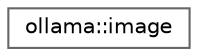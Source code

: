 digraph "Graphical Class Hierarchy"
{
 // LATEX_PDF_SIZE
  bgcolor="transparent";
  edge [fontname=Helvetica,fontsize=10,labelfontname=Helvetica,labelfontsize=10];
  node [fontname=Helvetica,fontsize=10,shape=box,height=0.2,width=0.4];
  rankdir="LR";
  Node0 [id="Node000000",label="ollama::image",height=0.2,width=0.4,color="grey40", fillcolor="white", style="filled",URL="$classollama_1_1image.html",tooltip=" "];
}
